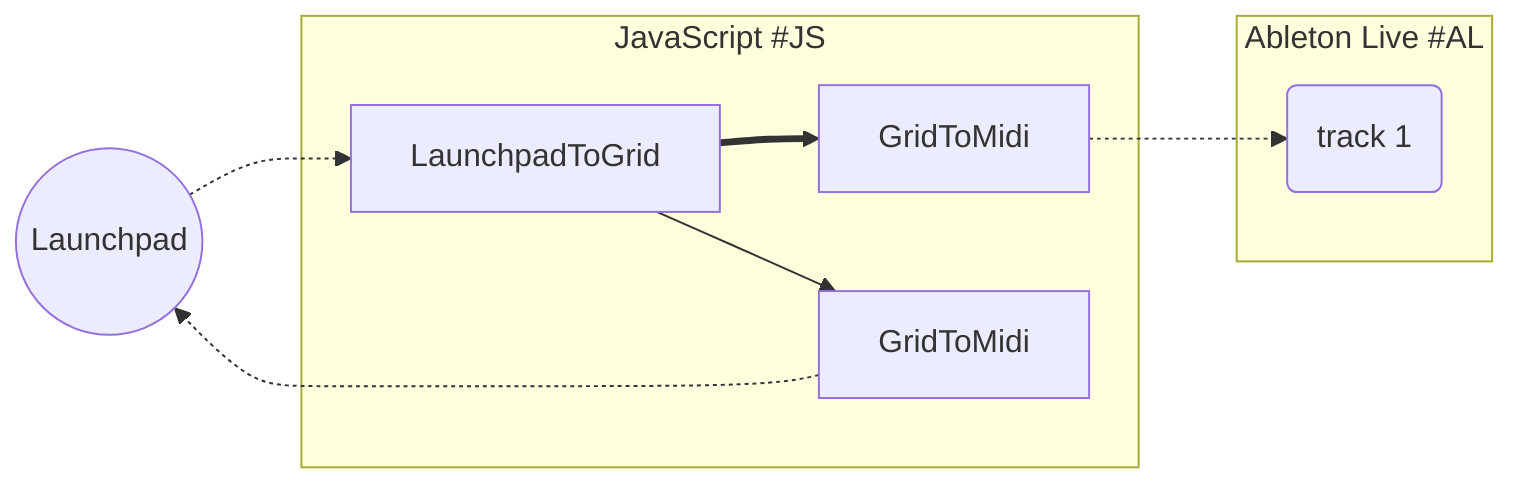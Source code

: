 graph LR
L((Launchpad))
subgraph JavaScript #JS
  input[LaunchpadToGrid]==>output[GridToMidi]
  input[LaunchpadToGrid]-->lights[GridToMidi]
end
subgraph Ableton Live #AL
  T1(track 1)
end
L-.->input
output-.->T1
lights-.->L